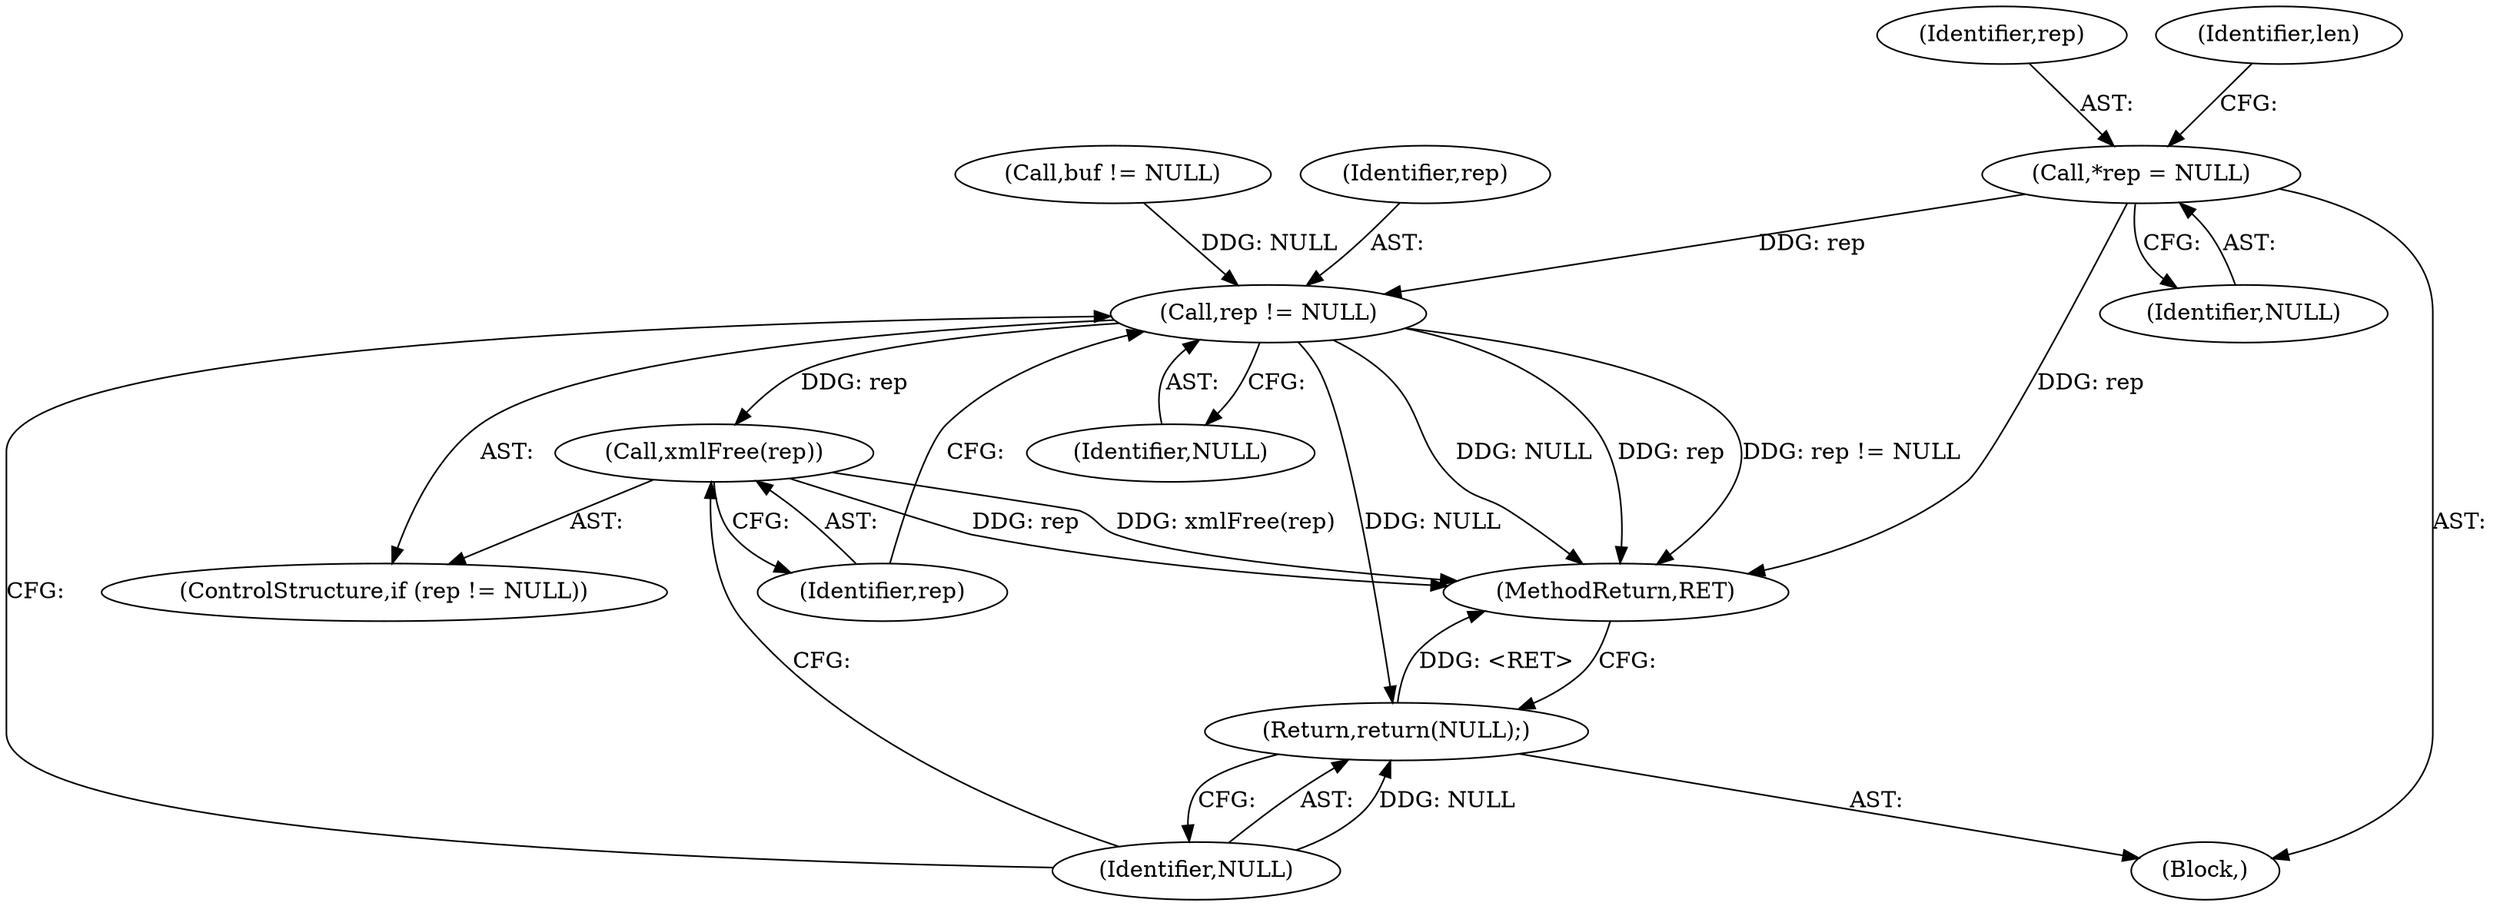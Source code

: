 digraph "0_Chrome_6e487b9db2ff0324523a040180f8da42796aeef5@pointer" {
"1000121" [label="(Call,*rep = NULL)"];
"1000801" [label="(Call,rep != NULL)"];
"1000804" [label="(Call,xmlFree(rep))"];
"1000806" [label="(Return,return(NULL);)"];
"1000800" [label="(ControlStructure,if (rep != NULL))"];
"1000808" [label="(MethodReturn,RET)"];
"1000111" [label="(Block,)"];
"1000122" [label="(Identifier,rep)"];
"1000123" [label="(Identifier,NULL)"];
"1000126" [label="(Identifier,len)"];
"1000802" [label="(Identifier,rep)"];
"1000121" [label="(Call,*rep = NULL)"];
"1000795" [label="(Call,buf != NULL)"];
"1000805" [label="(Identifier,rep)"];
"1000806" [label="(Return,return(NULL);)"];
"1000804" [label="(Call,xmlFree(rep))"];
"1000803" [label="(Identifier,NULL)"];
"1000801" [label="(Call,rep != NULL)"];
"1000807" [label="(Identifier,NULL)"];
"1000121" -> "1000111"  [label="AST: "];
"1000121" -> "1000123"  [label="CFG: "];
"1000122" -> "1000121"  [label="AST: "];
"1000123" -> "1000121"  [label="AST: "];
"1000126" -> "1000121"  [label="CFG: "];
"1000121" -> "1000808"  [label="DDG: rep"];
"1000121" -> "1000801"  [label="DDG: rep"];
"1000801" -> "1000800"  [label="AST: "];
"1000801" -> "1000803"  [label="CFG: "];
"1000802" -> "1000801"  [label="AST: "];
"1000803" -> "1000801"  [label="AST: "];
"1000805" -> "1000801"  [label="CFG: "];
"1000807" -> "1000801"  [label="CFG: "];
"1000801" -> "1000808"  [label="DDG: NULL"];
"1000801" -> "1000808"  [label="DDG: rep"];
"1000801" -> "1000808"  [label="DDG: rep != NULL"];
"1000795" -> "1000801"  [label="DDG: NULL"];
"1000801" -> "1000804"  [label="DDG: rep"];
"1000801" -> "1000806"  [label="DDG: NULL"];
"1000804" -> "1000800"  [label="AST: "];
"1000804" -> "1000805"  [label="CFG: "];
"1000805" -> "1000804"  [label="AST: "];
"1000807" -> "1000804"  [label="CFG: "];
"1000804" -> "1000808"  [label="DDG: rep"];
"1000804" -> "1000808"  [label="DDG: xmlFree(rep)"];
"1000806" -> "1000111"  [label="AST: "];
"1000806" -> "1000807"  [label="CFG: "];
"1000807" -> "1000806"  [label="AST: "];
"1000808" -> "1000806"  [label="CFG: "];
"1000806" -> "1000808"  [label="DDG: <RET>"];
"1000807" -> "1000806"  [label="DDG: NULL"];
}
